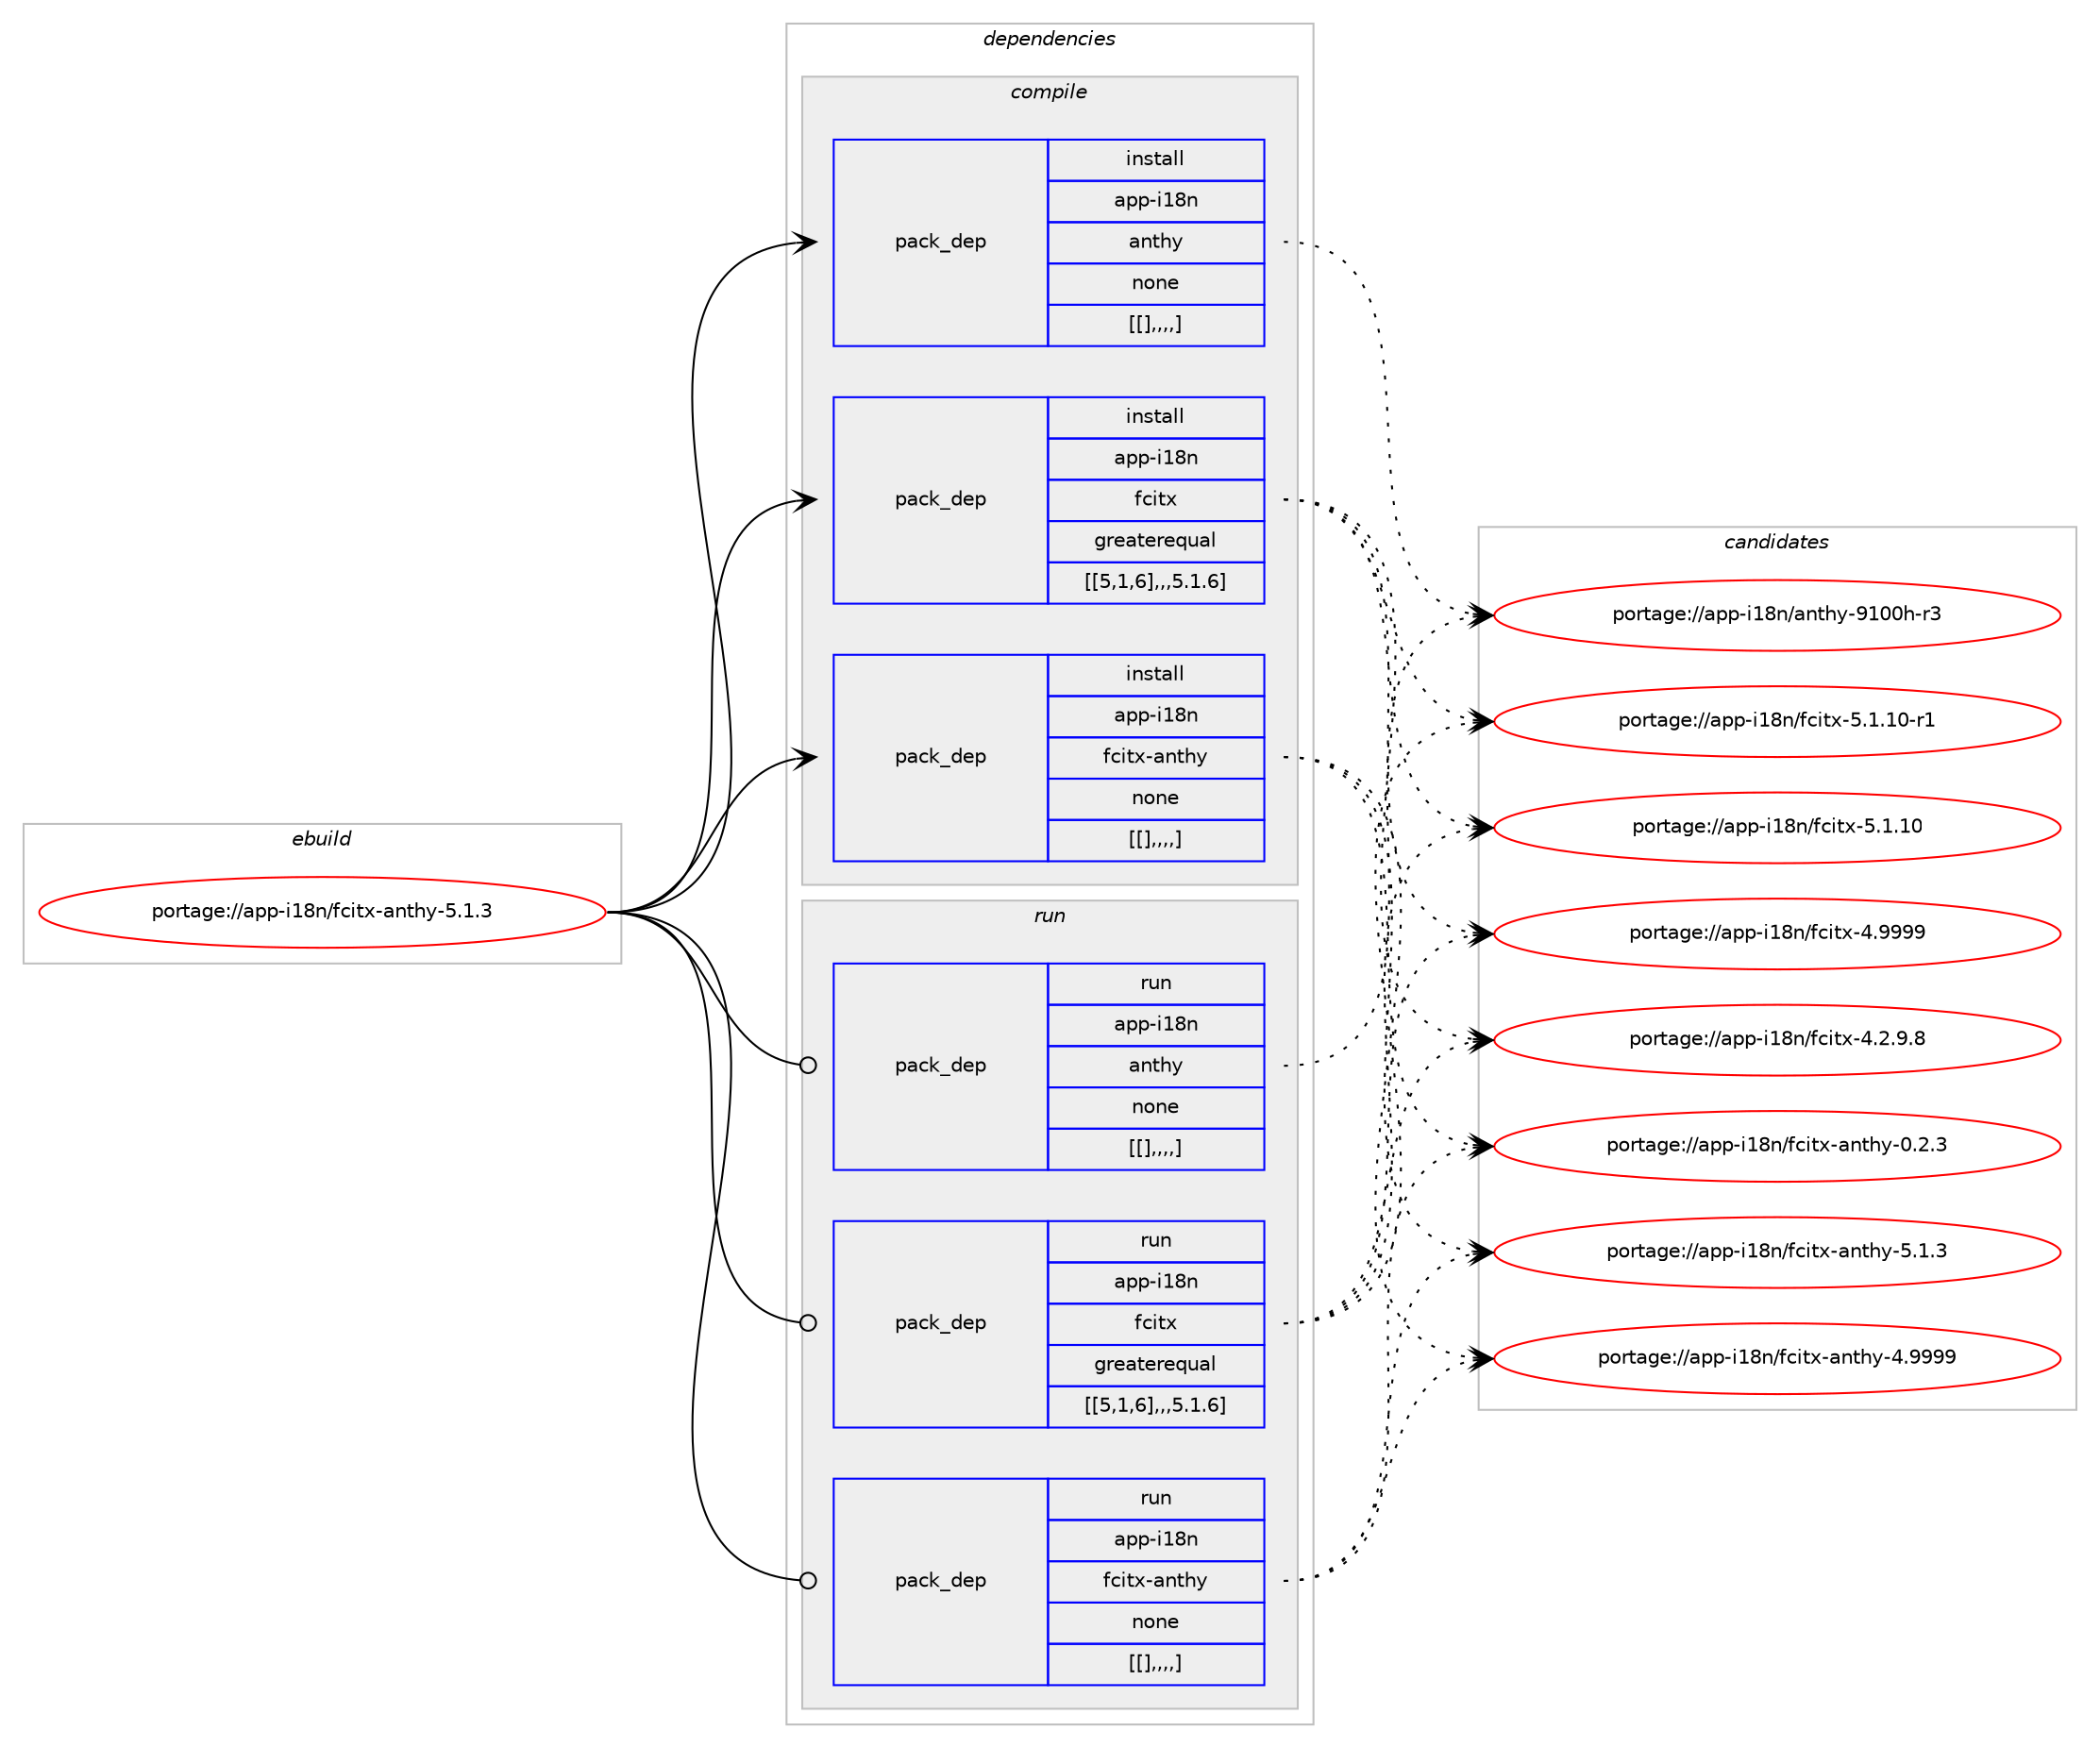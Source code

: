 digraph prolog {

# *************
# Graph options
# *************

newrank=true;
concentrate=true;
compound=true;
graph [rankdir=LR,fontname=Helvetica,fontsize=10,ranksep=1.5];#, ranksep=2.5, nodesep=0.2];
edge  [arrowhead=vee];
node  [fontname=Helvetica,fontsize=10];

# **********
# The ebuild
# **********

subgraph cluster_leftcol {
color=gray;
label=<<i>ebuild</i>>;
id [label="portage://app-i18n/fcitx-anthy-5.1.3", color=red, width=4, href="../app-i18n/fcitx-anthy-5.1.3.svg"];
}

# ****************
# The dependencies
# ****************

subgraph cluster_midcol {
color=gray;
label=<<i>dependencies</i>>;
subgraph cluster_compile {
fillcolor="#eeeeee";
style=filled;
label=<<i>compile</i>>;
subgraph pack25752 {
dependency37170 [label=<<TABLE BORDER="0" CELLBORDER="1" CELLSPACING="0" CELLPADDING="4" WIDTH="220"><TR><TD ROWSPAN="6" CELLPADDING="30">pack_dep</TD></TR><TR><TD WIDTH="110">install</TD></TR><TR><TD>app-i18n</TD></TR><TR><TD>anthy</TD></TR><TR><TD>none</TD></TR><TR><TD>[[],,,,]</TD></TR></TABLE>>, shape=none, color=blue];
}
id:e -> dependency37170:w [weight=20,style="solid",arrowhead="vee"];
subgraph pack25753 {
dependency37171 [label=<<TABLE BORDER="0" CELLBORDER="1" CELLSPACING="0" CELLPADDING="4" WIDTH="220"><TR><TD ROWSPAN="6" CELLPADDING="30">pack_dep</TD></TR><TR><TD WIDTH="110">install</TD></TR><TR><TD>app-i18n</TD></TR><TR><TD>fcitx</TD></TR><TR><TD>greaterequal</TD></TR><TR><TD>[[5,1,6],,,5.1.6]</TD></TR></TABLE>>, shape=none, color=blue];
}
id:e -> dependency37171:w [weight=20,style="solid",arrowhead="vee"];
subgraph pack25754 {
dependency37172 [label=<<TABLE BORDER="0" CELLBORDER="1" CELLSPACING="0" CELLPADDING="4" WIDTH="220"><TR><TD ROWSPAN="6" CELLPADDING="30">pack_dep</TD></TR><TR><TD WIDTH="110">install</TD></TR><TR><TD>app-i18n</TD></TR><TR><TD>fcitx-anthy</TD></TR><TR><TD>none</TD></TR><TR><TD>[[],,,,]</TD></TR></TABLE>>, shape=none, color=blue];
}
id:e -> dependency37172:w [weight=20,style="solid",arrowhead="vee"];
}
subgraph cluster_compileandrun {
fillcolor="#eeeeee";
style=filled;
label=<<i>compile and run</i>>;
}
subgraph cluster_run {
fillcolor="#eeeeee";
style=filled;
label=<<i>run</i>>;
subgraph pack25755 {
dependency37173 [label=<<TABLE BORDER="0" CELLBORDER="1" CELLSPACING="0" CELLPADDING="4" WIDTH="220"><TR><TD ROWSPAN="6" CELLPADDING="30">pack_dep</TD></TR><TR><TD WIDTH="110">run</TD></TR><TR><TD>app-i18n</TD></TR><TR><TD>anthy</TD></TR><TR><TD>none</TD></TR><TR><TD>[[],,,,]</TD></TR></TABLE>>, shape=none, color=blue];
}
id:e -> dependency37173:w [weight=20,style="solid",arrowhead="odot"];
subgraph pack25756 {
dependency37174 [label=<<TABLE BORDER="0" CELLBORDER="1" CELLSPACING="0" CELLPADDING="4" WIDTH="220"><TR><TD ROWSPAN="6" CELLPADDING="30">pack_dep</TD></TR><TR><TD WIDTH="110">run</TD></TR><TR><TD>app-i18n</TD></TR><TR><TD>fcitx</TD></TR><TR><TD>greaterequal</TD></TR><TR><TD>[[5,1,6],,,5.1.6]</TD></TR></TABLE>>, shape=none, color=blue];
}
id:e -> dependency37174:w [weight=20,style="solid",arrowhead="odot"];
subgraph pack25757 {
dependency37175 [label=<<TABLE BORDER="0" CELLBORDER="1" CELLSPACING="0" CELLPADDING="4" WIDTH="220"><TR><TD ROWSPAN="6" CELLPADDING="30">pack_dep</TD></TR><TR><TD WIDTH="110">run</TD></TR><TR><TD>app-i18n</TD></TR><TR><TD>fcitx-anthy</TD></TR><TR><TD>none</TD></TR><TR><TD>[[],,,,]</TD></TR></TABLE>>, shape=none, color=blue];
}
id:e -> dependency37175:w [weight=20,style="solid",arrowhead="odot"];
}
}

# **************
# The candidates
# **************

subgraph cluster_choices {
rank=same;
color=gray;
label=<<i>candidates</i>>;

subgraph choice25752 {
color=black;
nodesep=1;
choice97112112451054956110479711011610412145574948481044511451 [label="portage://app-i18n/anthy-9100h-r3", color=red, width=4,href="../app-i18n/anthy-9100h-r3.svg"];
dependency37170:e -> choice97112112451054956110479711011610412145574948481044511451:w [style=dotted,weight="100"];
}
subgraph choice25753 {
color=black;
nodesep=1;
choice971121124510549561104710299105116120455346494649484511449 [label="portage://app-i18n/fcitx-5.1.10-r1", color=red, width=4,href="../app-i18n/fcitx-5.1.10-r1.svg"];
choice97112112451054956110471029910511612045534649464948 [label="portage://app-i18n/fcitx-5.1.10", color=red, width=4,href="../app-i18n/fcitx-5.1.10.svg"];
choice97112112451054956110471029910511612045524657575757 [label="portage://app-i18n/fcitx-4.9999", color=red, width=4,href="../app-i18n/fcitx-4.9999.svg"];
choice9711211245105495611047102991051161204552465046574656 [label="portage://app-i18n/fcitx-4.2.9.8", color=red, width=4,href="../app-i18n/fcitx-4.2.9.8.svg"];
dependency37171:e -> choice971121124510549561104710299105116120455346494649484511449:w [style=dotted,weight="100"];
dependency37171:e -> choice97112112451054956110471029910511612045534649464948:w [style=dotted,weight="100"];
dependency37171:e -> choice97112112451054956110471029910511612045524657575757:w [style=dotted,weight="100"];
dependency37171:e -> choice9711211245105495611047102991051161204552465046574656:w [style=dotted,weight="100"];
}
subgraph choice25754 {
color=black;
nodesep=1;
choice9711211245105495611047102991051161204597110116104121455346494651 [label="portage://app-i18n/fcitx-anthy-5.1.3", color=red, width=4,href="../app-i18n/fcitx-anthy-5.1.3.svg"];
choice971121124510549561104710299105116120459711011610412145524657575757 [label="portage://app-i18n/fcitx-anthy-4.9999", color=red, width=4,href="../app-i18n/fcitx-anthy-4.9999.svg"];
choice9711211245105495611047102991051161204597110116104121454846504651 [label="portage://app-i18n/fcitx-anthy-0.2.3", color=red, width=4,href="../app-i18n/fcitx-anthy-0.2.3.svg"];
dependency37172:e -> choice9711211245105495611047102991051161204597110116104121455346494651:w [style=dotted,weight="100"];
dependency37172:e -> choice971121124510549561104710299105116120459711011610412145524657575757:w [style=dotted,weight="100"];
dependency37172:e -> choice9711211245105495611047102991051161204597110116104121454846504651:w [style=dotted,weight="100"];
}
subgraph choice25755 {
color=black;
nodesep=1;
choice97112112451054956110479711011610412145574948481044511451 [label="portage://app-i18n/anthy-9100h-r3", color=red, width=4,href="../app-i18n/anthy-9100h-r3.svg"];
dependency37173:e -> choice97112112451054956110479711011610412145574948481044511451:w [style=dotted,weight="100"];
}
subgraph choice25756 {
color=black;
nodesep=1;
choice971121124510549561104710299105116120455346494649484511449 [label="portage://app-i18n/fcitx-5.1.10-r1", color=red, width=4,href="../app-i18n/fcitx-5.1.10-r1.svg"];
choice97112112451054956110471029910511612045534649464948 [label="portage://app-i18n/fcitx-5.1.10", color=red, width=4,href="../app-i18n/fcitx-5.1.10.svg"];
choice97112112451054956110471029910511612045524657575757 [label="portage://app-i18n/fcitx-4.9999", color=red, width=4,href="../app-i18n/fcitx-4.9999.svg"];
choice9711211245105495611047102991051161204552465046574656 [label="portage://app-i18n/fcitx-4.2.9.8", color=red, width=4,href="../app-i18n/fcitx-4.2.9.8.svg"];
dependency37174:e -> choice971121124510549561104710299105116120455346494649484511449:w [style=dotted,weight="100"];
dependency37174:e -> choice97112112451054956110471029910511612045534649464948:w [style=dotted,weight="100"];
dependency37174:e -> choice97112112451054956110471029910511612045524657575757:w [style=dotted,weight="100"];
dependency37174:e -> choice9711211245105495611047102991051161204552465046574656:w [style=dotted,weight="100"];
}
subgraph choice25757 {
color=black;
nodesep=1;
choice9711211245105495611047102991051161204597110116104121455346494651 [label="portage://app-i18n/fcitx-anthy-5.1.3", color=red, width=4,href="../app-i18n/fcitx-anthy-5.1.3.svg"];
choice971121124510549561104710299105116120459711011610412145524657575757 [label="portage://app-i18n/fcitx-anthy-4.9999", color=red, width=4,href="../app-i18n/fcitx-anthy-4.9999.svg"];
choice9711211245105495611047102991051161204597110116104121454846504651 [label="portage://app-i18n/fcitx-anthy-0.2.3", color=red, width=4,href="../app-i18n/fcitx-anthy-0.2.3.svg"];
dependency37175:e -> choice9711211245105495611047102991051161204597110116104121455346494651:w [style=dotted,weight="100"];
dependency37175:e -> choice971121124510549561104710299105116120459711011610412145524657575757:w [style=dotted,weight="100"];
dependency37175:e -> choice9711211245105495611047102991051161204597110116104121454846504651:w [style=dotted,weight="100"];
}
}

}

